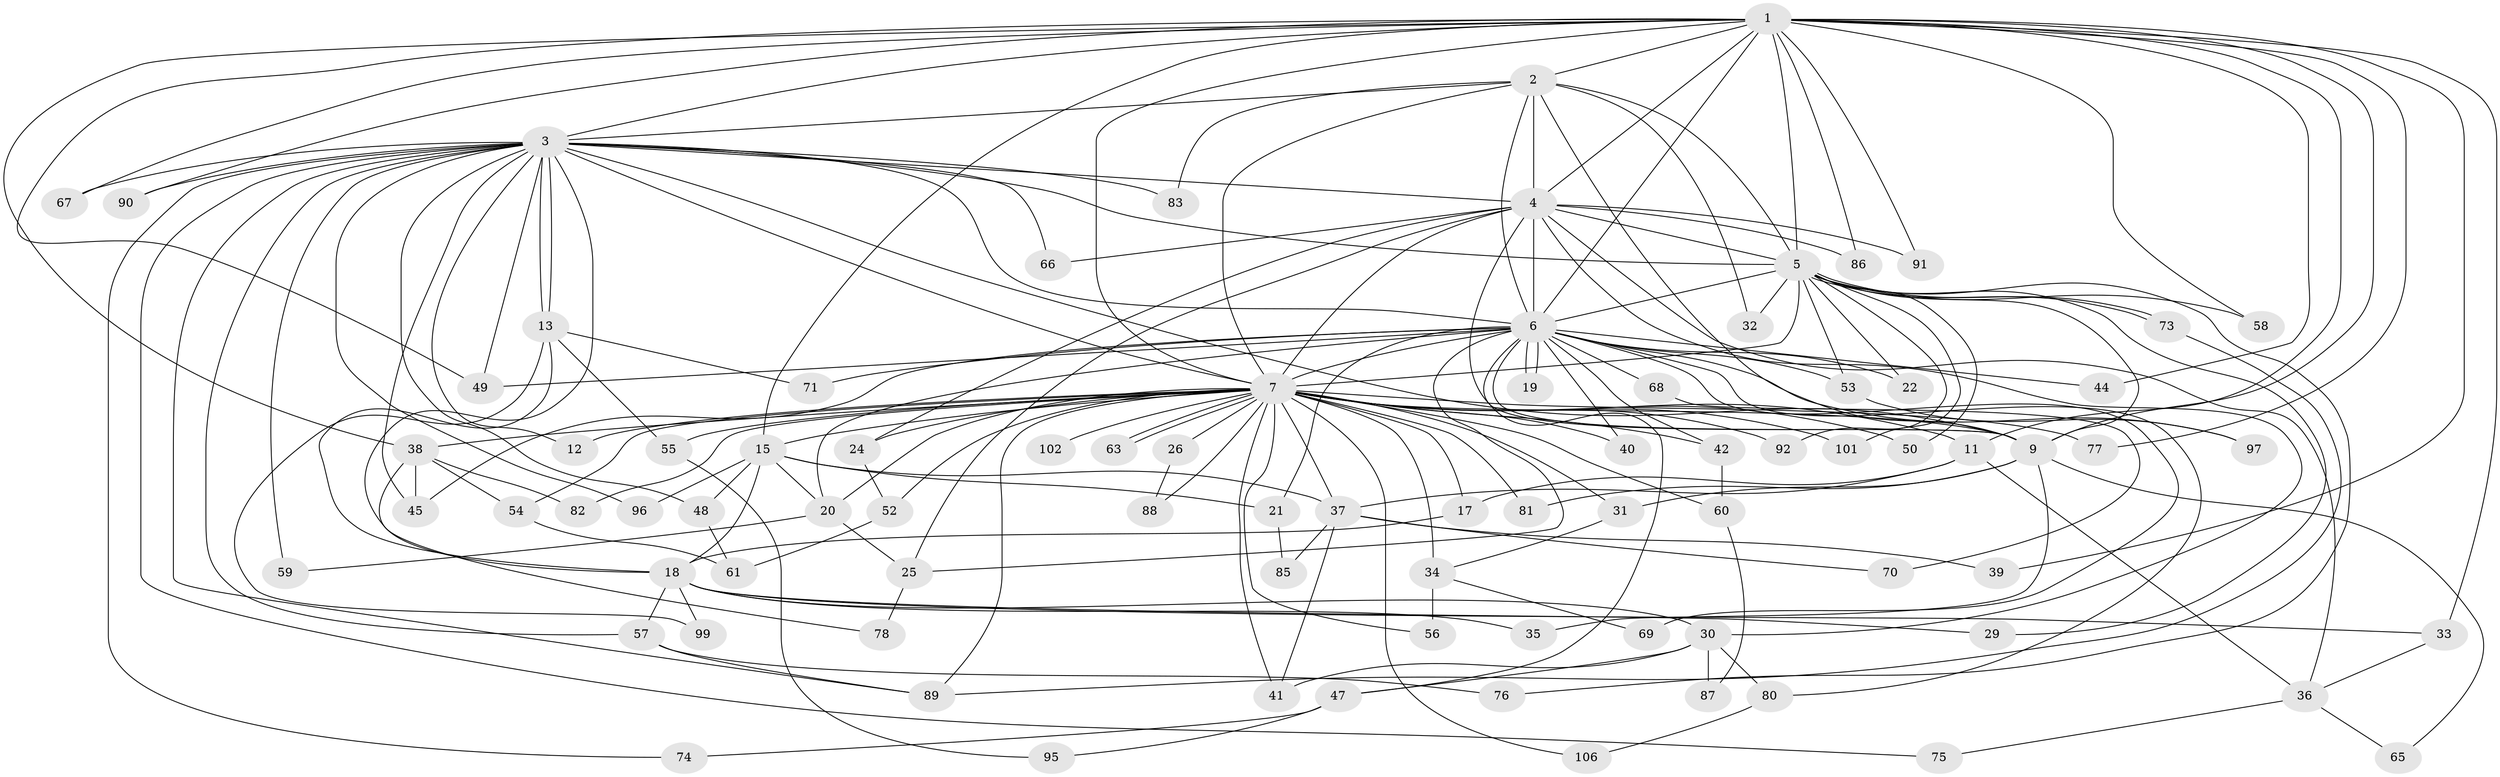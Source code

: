// original degree distribution, {22: 0.009345794392523364, 11: 0.009345794392523364, 24: 0.009345794392523364, 16: 0.009345794392523364, 17: 0.009345794392523364, 28: 0.009345794392523364, 38: 0.009345794392523364, 13: 0.009345794392523364, 14: 0.009345794392523364, 18: 0.009345794392523364, 6: 0.04672897196261682, 2: 0.5046728971962616, 3: 0.205607476635514, 4: 0.102803738317757, 9: 0.009345794392523364, 5: 0.037383177570093455}
// Generated by graph-tools (version 1.1) at 2025/41/03/06/25 10:41:41]
// undirected, 84 vertices, 189 edges
graph export_dot {
graph [start="1"]
  node [color=gray90,style=filled];
  1 [super="+62"];
  2;
  3 [super="+16"];
  4 [super="+14"];
  5 [super="+8"];
  6 [super="+28"];
  7 [super="+10"];
  9 [super="+98"];
  11 [super="+105"];
  12;
  13 [super="+51"];
  15 [super="+100"];
  17 [super="+64"];
  18 [super="+23"];
  19;
  20 [super="+27"];
  21;
  22;
  24;
  25 [super="+94"];
  26;
  29;
  30 [super="+72"];
  31;
  32;
  33;
  34 [super="+43"];
  35;
  36;
  37 [super="+46"];
  38;
  39;
  40;
  41;
  42;
  44;
  45 [super="+93"];
  47;
  48;
  49 [super="+79"];
  50;
  52 [super="+84"];
  53;
  54;
  55;
  56;
  57 [super="+104"];
  58;
  59;
  60;
  61 [super="+103"];
  63;
  65;
  66;
  67;
  68;
  69;
  70;
  71;
  73;
  74;
  75;
  76;
  77;
  78;
  80;
  81;
  82;
  83;
  85;
  86;
  87;
  88;
  89 [super="+107"];
  90;
  91;
  92;
  95;
  96;
  97;
  99;
  101;
  102;
  106;
  1 -- 2;
  1 -- 3;
  1 -- 4 [weight=2];
  1 -- 5 [weight=2];
  1 -- 6;
  1 -- 7 [weight=2];
  1 -- 9;
  1 -- 11;
  1 -- 33;
  1 -- 38;
  1 -- 39;
  1 -- 44;
  1 -- 49;
  1 -- 58;
  1 -- 67;
  1 -- 77;
  1 -- 90;
  1 -- 91;
  1 -- 15;
  1 -- 86;
  2 -- 3;
  2 -- 4;
  2 -- 5 [weight=2];
  2 -- 6;
  2 -- 7 [weight=2];
  2 -- 9;
  2 -- 32;
  2 -- 83;
  3 -- 4;
  3 -- 5 [weight=2];
  3 -- 6;
  3 -- 7 [weight=2];
  3 -- 9;
  3 -- 12;
  3 -- 13;
  3 -- 13;
  3 -- 18;
  3 -- 45;
  3 -- 48;
  3 -- 57;
  3 -- 66;
  3 -- 74;
  3 -- 75;
  3 -- 89;
  3 -- 96;
  3 -- 49;
  3 -- 83;
  3 -- 67;
  3 -- 90;
  3 -- 59;
  4 -- 5 [weight=2];
  4 -- 6;
  4 -- 7 [weight=3];
  4 -- 9;
  4 -- 24;
  4 -- 30;
  4 -- 66;
  4 -- 86;
  4 -- 91;
  4 -- 25;
  4 -- 36;
  5 -- 6 [weight=3];
  5 -- 7 [weight=4];
  5 -- 9 [weight=2];
  5 -- 29;
  5 -- 32;
  5 -- 53;
  5 -- 58;
  5 -- 73;
  5 -- 73;
  5 -- 76;
  5 -- 101;
  5 -- 50;
  5 -- 22;
  5 -- 92;
  6 -- 7 [weight=2];
  6 -- 9;
  6 -- 19;
  6 -- 19;
  6 -- 20;
  6 -- 21;
  6 -- 22;
  6 -- 25;
  6 -- 40;
  6 -- 42;
  6 -- 44;
  6 -- 45;
  6 -- 47;
  6 -- 49;
  6 -- 53;
  6 -- 68 [weight=2];
  6 -- 69;
  6 -- 71;
  6 -- 80;
  6 -- 97;
  7 -- 9 [weight=3];
  7 -- 11;
  7 -- 12;
  7 -- 15 [weight=2];
  7 -- 17;
  7 -- 20;
  7 -- 24;
  7 -- 26 [weight=2];
  7 -- 31;
  7 -- 34 [weight=2];
  7 -- 38;
  7 -- 40;
  7 -- 50;
  7 -- 52 [weight=2];
  7 -- 54;
  7 -- 55;
  7 -- 56;
  7 -- 60;
  7 -- 63;
  7 -- 63;
  7 -- 77;
  7 -- 81;
  7 -- 82;
  7 -- 88;
  7 -- 92;
  7 -- 101;
  7 -- 102 [weight=2];
  7 -- 41;
  7 -- 42;
  7 -- 106;
  7 -- 89;
  7 -- 37;
  9 -- 31;
  9 -- 35;
  9 -- 65;
  9 -- 81;
  11 -- 17 [weight=2];
  11 -- 37;
  11 -- 36;
  13 -- 18;
  13 -- 99;
  13 -- 55;
  13 -- 71;
  15 -- 18;
  15 -- 21;
  15 -- 37;
  15 -- 48;
  15 -- 96;
  15 -- 20;
  17 -- 18;
  18 -- 35;
  18 -- 57;
  18 -- 99;
  18 -- 33;
  18 -- 29;
  18 -- 30;
  20 -- 59;
  20 -- 25;
  21 -- 85;
  24 -- 52;
  25 -- 78;
  26 -- 88;
  30 -- 47;
  30 -- 80;
  30 -- 41;
  30 -- 87;
  31 -- 34;
  33 -- 36;
  34 -- 56;
  34 -- 69;
  36 -- 65;
  36 -- 75;
  37 -- 39;
  37 -- 41;
  37 -- 85;
  37 -- 70;
  38 -- 54;
  38 -- 78;
  38 -- 82;
  38 -- 45;
  42 -- 60;
  47 -- 74;
  47 -- 95;
  48 -- 61;
  52 -- 61;
  53 -- 97;
  54 -- 61;
  55 -- 95;
  57 -- 76;
  57 -- 89;
  60 -- 87;
  68 -- 70;
  73 -- 89;
  80 -- 106;
}
